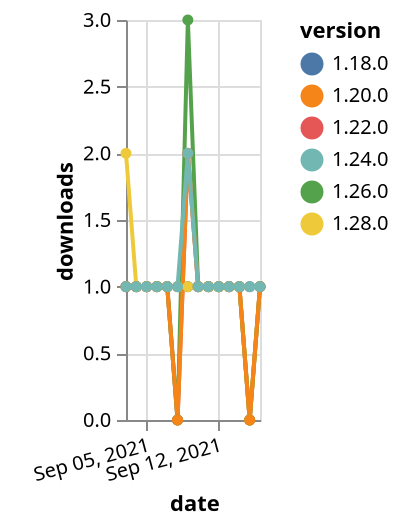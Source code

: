 {"$schema": "https://vega.github.io/schema/vega-lite/v5.json", "description": "A simple bar chart with embedded data.", "data": {"values": [{"date": "2021-09-03", "total": 210, "delta": 1, "version": "1.18.0"}, {"date": "2021-09-04", "total": 211, "delta": 1, "version": "1.18.0"}, {"date": "2021-09-05", "total": 212, "delta": 1, "version": "1.18.0"}, {"date": "2021-09-06", "total": 213, "delta": 1, "version": "1.18.0"}, {"date": "2021-09-07", "total": 214, "delta": 1, "version": "1.18.0"}, {"date": "2021-09-08", "total": 215, "delta": 1, "version": "1.18.0"}, {"date": "2021-09-09", "total": 216, "delta": 1, "version": "1.18.0"}, {"date": "2021-09-10", "total": 217, "delta": 1, "version": "1.18.0"}, {"date": "2021-09-11", "total": 218, "delta": 1, "version": "1.18.0"}, {"date": "2021-09-12", "total": 219, "delta": 1, "version": "1.18.0"}, {"date": "2021-09-13", "total": 220, "delta": 1, "version": "1.18.0"}, {"date": "2021-09-14", "total": 221, "delta": 1, "version": "1.18.0"}, {"date": "2021-09-15", "total": 222, "delta": 1, "version": "1.18.0"}, {"date": "2021-09-16", "total": 223, "delta": 1, "version": "1.18.0"}, {"date": "2021-09-03", "total": 167, "delta": 1, "version": "1.22.0"}, {"date": "2021-09-04", "total": 168, "delta": 1, "version": "1.22.0"}, {"date": "2021-09-05", "total": 169, "delta": 1, "version": "1.22.0"}, {"date": "2021-09-06", "total": 170, "delta": 1, "version": "1.22.0"}, {"date": "2021-09-07", "total": 171, "delta": 1, "version": "1.22.0"}, {"date": "2021-09-08", "total": 171, "delta": 0, "version": "1.22.0"}, {"date": "2021-09-09", "total": 173, "delta": 2, "version": "1.22.0"}, {"date": "2021-09-10", "total": 174, "delta": 1, "version": "1.22.0"}, {"date": "2021-09-11", "total": 175, "delta": 1, "version": "1.22.0"}, {"date": "2021-09-12", "total": 176, "delta": 1, "version": "1.22.0"}, {"date": "2021-09-13", "total": 177, "delta": 1, "version": "1.22.0"}, {"date": "2021-09-14", "total": 178, "delta": 1, "version": "1.22.0"}, {"date": "2021-09-15", "total": 178, "delta": 0, "version": "1.22.0"}, {"date": "2021-09-16", "total": 179, "delta": 1, "version": "1.22.0"}, {"date": "2021-09-03", "total": 114, "delta": 2, "version": "1.28.0"}, {"date": "2021-09-04", "total": 115, "delta": 1, "version": "1.28.0"}, {"date": "2021-09-05", "total": 116, "delta": 1, "version": "1.28.0"}, {"date": "2021-09-06", "total": 117, "delta": 1, "version": "1.28.0"}, {"date": "2021-09-07", "total": 118, "delta": 1, "version": "1.28.0"}, {"date": "2021-09-08", "total": 119, "delta": 1, "version": "1.28.0"}, {"date": "2021-09-09", "total": 120, "delta": 1, "version": "1.28.0"}, {"date": "2021-09-10", "total": 121, "delta": 1, "version": "1.28.0"}, {"date": "2021-09-11", "total": 122, "delta": 1, "version": "1.28.0"}, {"date": "2021-09-12", "total": 123, "delta": 1, "version": "1.28.0"}, {"date": "2021-09-13", "total": 124, "delta": 1, "version": "1.28.0"}, {"date": "2021-09-14", "total": 125, "delta": 1, "version": "1.28.0"}, {"date": "2021-09-15", "total": 125, "delta": 0, "version": "1.28.0"}, {"date": "2021-09-16", "total": 126, "delta": 1, "version": "1.28.0"}, {"date": "2021-09-03", "total": 163, "delta": 1, "version": "1.26.0"}, {"date": "2021-09-04", "total": 164, "delta": 1, "version": "1.26.0"}, {"date": "2021-09-05", "total": 165, "delta": 1, "version": "1.26.0"}, {"date": "2021-09-06", "total": 166, "delta": 1, "version": "1.26.0"}, {"date": "2021-09-07", "total": 167, "delta": 1, "version": "1.26.0"}, {"date": "2021-09-08", "total": 167, "delta": 0, "version": "1.26.0"}, {"date": "2021-09-09", "total": 170, "delta": 3, "version": "1.26.0"}, {"date": "2021-09-10", "total": 171, "delta": 1, "version": "1.26.0"}, {"date": "2021-09-11", "total": 172, "delta": 1, "version": "1.26.0"}, {"date": "2021-09-12", "total": 173, "delta": 1, "version": "1.26.0"}, {"date": "2021-09-13", "total": 174, "delta": 1, "version": "1.26.0"}, {"date": "2021-09-14", "total": 175, "delta": 1, "version": "1.26.0"}, {"date": "2021-09-15", "total": 175, "delta": 0, "version": "1.26.0"}, {"date": "2021-09-16", "total": 176, "delta": 1, "version": "1.26.0"}, {"date": "2021-09-03", "total": 180, "delta": 1, "version": "1.20.0"}, {"date": "2021-09-04", "total": 181, "delta": 1, "version": "1.20.0"}, {"date": "2021-09-05", "total": 182, "delta": 1, "version": "1.20.0"}, {"date": "2021-09-06", "total": 183, "delta": 1, "version": "1.20.0"}, {"date": "2021-09-07", "total": 184, "delta": 1, "version": "1.20.0"}, {"date": "2021-09-08", "total": 184, "delta": 0, "version": "1.20.0"}, {"date": "2021-09-09", "total": 186, "delta": 2, "version": "1.20.0"}, {"date": "2021-09-10", "total": 187, "delta": 1, "version": "1.20.0"}, {"date": "2021-09-11", "total": 188, "delta": 1, "version": "1.20.0"}, {"date": "2021-09-12", "total": 189, "delta": 1, "version": "1.20.0"}, {"date": "2021-09-13", "total": 190, "delta": 1, "version": "1.20.0"}, {"date": "2021-09-14", "total": 191, "delta": 1, "version": "1.20.0"}, {"date": "2021-09-15", "total": 191, "delta": 0, "version": "1.20.0"}, {"date": "2021-09-16", "total": 192, "delta": 1, "version": "1.20.0"}, {"date": "2021-09-03", "total": 148, "delta": 1, "version": "1.24.0"}, {"date": "2021-09-04", "total": 149, "delta": 1, "version": "1.24.0"}, {"date": "2021-09-05", "total": 150, "delta": 1, "version": "1.24.0"}, {"date": "2021-09-06", "total": 151, "delta": 1, "version": "1.24.0"}, {"date": "2021-09-07", "total": 152, "delta": 1, "version": "1.24.0"}, {"date": "2021-09-08", "total": 153, "delta": 1, "version": "1.24.0"}, {"date": "2021-09-09", "total": 155, "delta": 2, "version": "1.24.0"}, {"date": "2021-09-10", "total": 156, "delta": 1, "version": "1.24.0"}, {"date": "2021-09-11", "total": 157, "delta": 1, "version": "1.24.0"}, {"date": "2021-09-12", "total": 158, "delta": 1, "version": "1.24.0"}, {"date": "2021-09-13", "total": 159, "delta": 1, "version": "1.24.0"}, {"date": "2021-09-14", "total": 160, "delta": 1, "version": "1.24.0"}, {"date": "2021-09-15", "total": 161, "delta": 1, "version": "1.24.0"}, {"date": "2021-09-16", "total": 162, "delta": 1, "version": "1.24.0"}]}, "width": "container", "mark": {"type": "line", "point": {"filled": true}}, "encoding": {"x": {"field": "date", "type": "temporal", "timeUnit": "yearmonthdate", "title": "date", "axis": {"labelAngle": -15}}, "y": {"field": "delta", "type": "quantitative", "title": "downloads"}, "color": {"field": "version", "type": "nominal"}, "tooltip": {"field": "delta"}}}